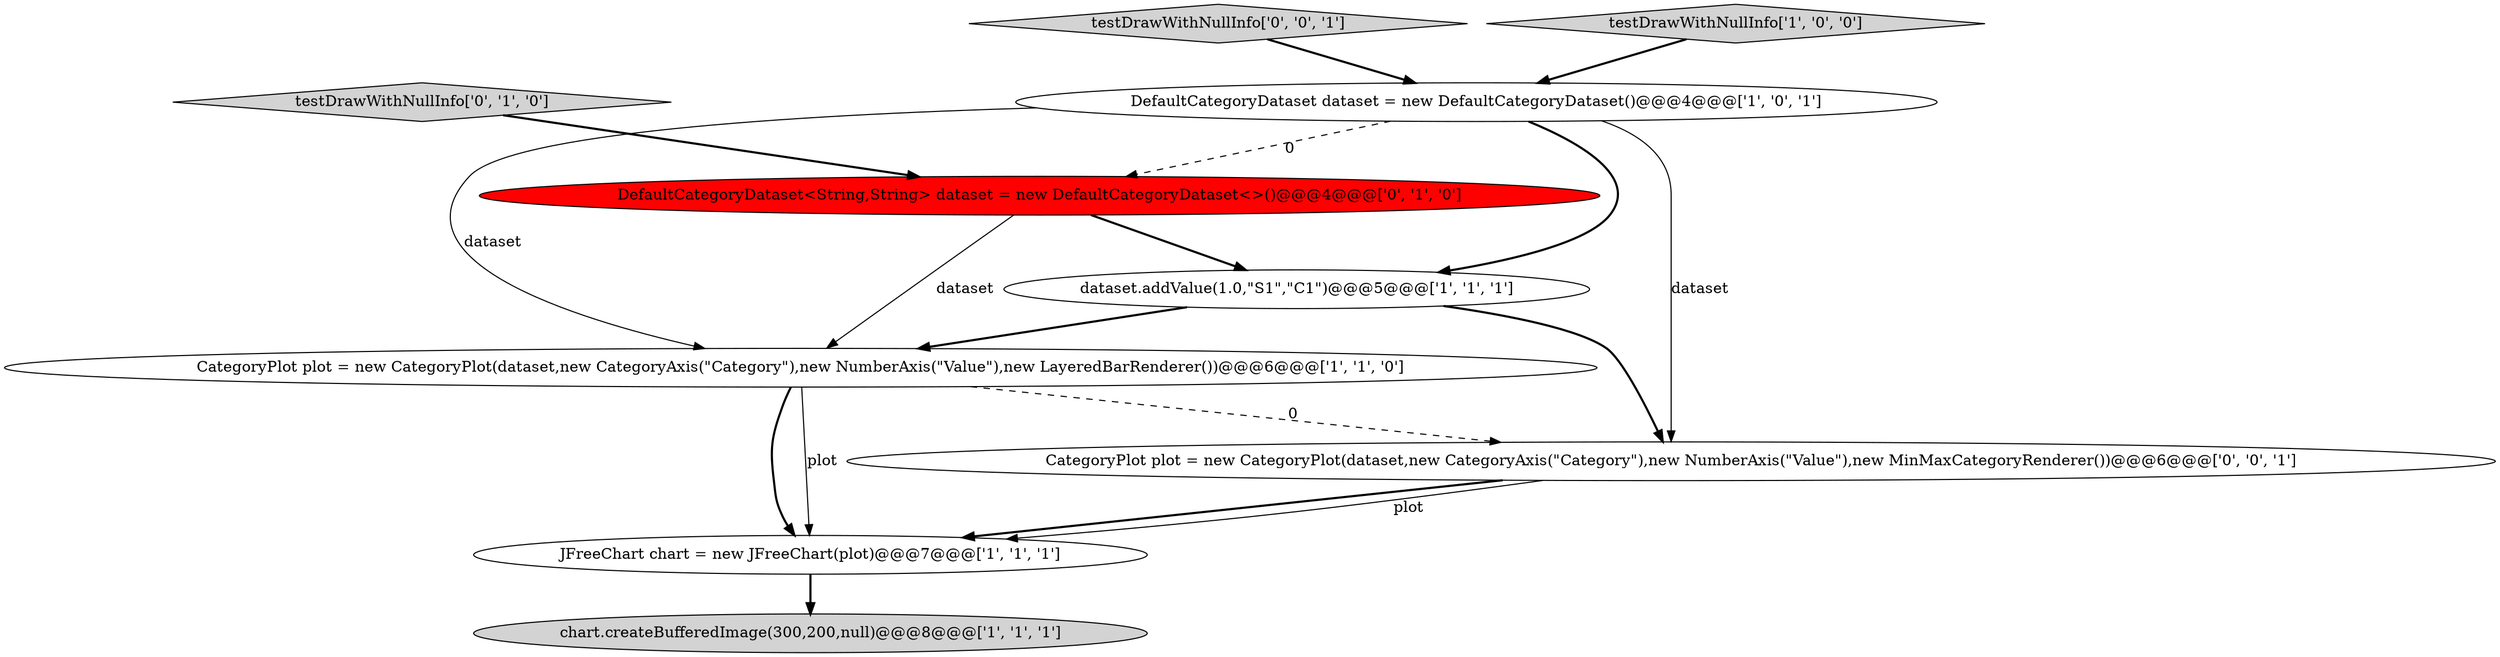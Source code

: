 digraph {
3 [style = filled, label = "JFreeChart chart = new JFreeChart(plot)@@@7@@@['1', '1', '1']", fillcolor = white, shape = ellipse image = "AAA0AAABBB1BBB"];
8 [style = filled, label = "testDrawWithNullInfo['0', '0', '1']", fillcolor = lightgray, shape = diamond image = "AAA0AAABBB3BBB"];
4 [style = filled, label = "dataset.addValue(1.0,\"S1\",\"C1\")@@@5@@@['1', '1', '1']", fillcolor = white, shape = ellipse image = "AAA0AAABBB1BBB"];
2 [style = filled, label = "testDrawWithNullInfo['1', '0', '0']", fillcolor = lightgray, shape = diamond image = "AAA0AAABBB1BBB"];
6 [style = filled, label = "testDrawWithNullInfo['0', '1', '0']", fillcolor = lightgray, shape = diamond image = "AAA0AAABBB2BBB"];
7 [style = filled, label = "DefaultCategoryDataset<String,String> dataset = new DefaultCategoryDataset<>()@@@4@@@['0', '1', '0']", fillcolor = red, shape = ellipse image = "AAA1AAABBB2BBB"];
9 [style = filled, label = "CategoryPlot plot = new CategoryPlot(dataset,new CategoryAxis(\"Category\"),new NumberAxis(\"Value\"),new MinMaxCategoryRenderer())@@@6@@@['0', '0', '1']", fillcolor = white, shape = ellipse image = "AAA0AAABBB3BBB"];
5 [style = filled, label = "DefaultCategoryDataset dataset = new DefaultCategoryDataset()@@@4@@@['1', '0', '1']", fillcolor = white, shape = ellipse image = "AAA0AAABBB1BBB"];
0 [style = filled, label = "chart.createBufferedImage(300,200,null)@@@8@@@['1', '1', '1']", fillcolor = lightgray, shape = ellipse image = "AAA0AAABBB1BBB"];
1 [style = filled, label = "CategoryPlot plot = new CategoryPlot(dataset,new CategoryAxis(\"Category\"),new NumberAxis(\"Value\"),new LayeredBarRenderer())@@@6@@@['1', '1', '0']", fillcolor = white, shape = ellipse image = "AAA0AAABBB1BBB"];
1->3 [style = bold, label=""];
4->9 [style = bold, label=""];
3->0 [style = bold, label=""];
9->3 [style = bold, label=""];
5->1 [style = solid, label="dataset"];
9->3 [style = solid, label="plot"];
4->1 [style = bold, label=""];
1->9 [style = dashed, label="0"];
7->4 [style = bold, label=""];
5->7 [style = dashed, label="0"];
6->7 [style = bold, label=""];
8->5 [style = bold, label=""];
1->3 [style = solid, label="plot"];
7->1 [style = solid, label="dataset"];
5->4 [style = bold, label=""];
2->5 [style = bold, label=""];
5->9 [style = solid, label="dataset"];
}
